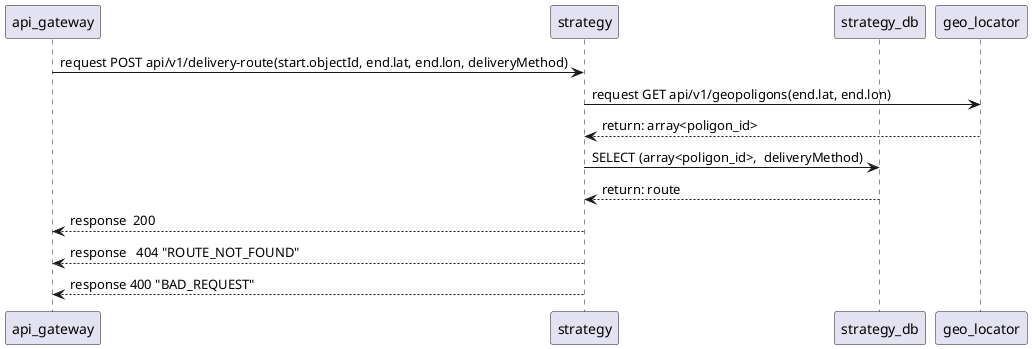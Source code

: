 @startuml
''https://plantuml.com/sequence-diagram

'!includesub /variables/variables.puml !VARIABLES
'!$DELIVERY_ROUTE_NAME = "POST api/v1/delivery-route"
'!$DELIVERY_ROUTE_LINK = "https://samokat.tech/"


'autonumber
'mainframe "strategy $DELIVERY_ROUTE_NAME"

'!include skinparams/skinparams.puml
'skinparam sequenceMessageAlign left
'skinparam maxmessagesize 350
'skinparam wrapWidth 250
'skinparam NoteFontColor green



participant api_gateway  as gw
participant strategy as strategy
participant strategy_db as DB
'box "External Service" #LightBlue
participant geo_locator as geo_locator
'end box





gw -> strategy: request POST api/v1/delivery-route(start.objectId, end.lat, end.lon, deliveryMethod)
'gw -> strategy: [[https://plantuml.com/ru/color request GET api/v1/delivery-route]]
'note left strategy
'заметка к **%autonumber%**
'
'{
'  "start": {
'    "objectId": "msk"
'  },
'  "end": {
'    "kladr": "78",
'    "lat": 59.93123,
'    "lon": 30.31123
'  },
'  "deliveryMethod": "посылка"
'}
'end note
'activate strategy #coral
'autonumber stop
'autonumber 11
'
'strategy->strategy: проверить запрос (обязательны  start.objectId, end.lat, end.lon, deliveryMethod)
'activate strategy #skyblue
'
'autonumber 20 10
'alt #TECHNOLOGY позитивный сценарий
'
'deactivate strategy
strategy -> geo_locator: request GET api/v1/geopoligons(end.lat, end.lon)
'activate geo_locator
geo_locator --> strategy: return: array<poligon_id>

'deactivate geo_locator
strategy-> DB: SELECT (array<poligon_id>,  deliveryMethod)
'note right DB
'[[/chart_images/tables.png таблицы ]]
'<img /chart_images/tables.png {scale=0.2}>
''<img https://habrastorage.org/getpro/habr/upload_files/858/7c2/2d6/8587c22d66288f2ea50936b46c45b0cc.jpeg{scale=0.2}>
'end note
'activate DB
DB-->strategy: return: route
'note right strategy
'заметка к --%autonumber%--
'[[/jsons/delivery_route_response_200.json body]]
'end note
'deactivate DB
'alt #palegreen маршрут возвращен
strategy --> gw:  response  200
'else #pink маршрут не найден
strategy --> gw:  response   404 "ROUTE_NOT_FOUND"
'end
'else #IMPLEMENTATION Запрос не прошел валидацию
strategy --> gw:  response 400 "BAD_REQUEST"
'end
'deactivate strategy
@enduml